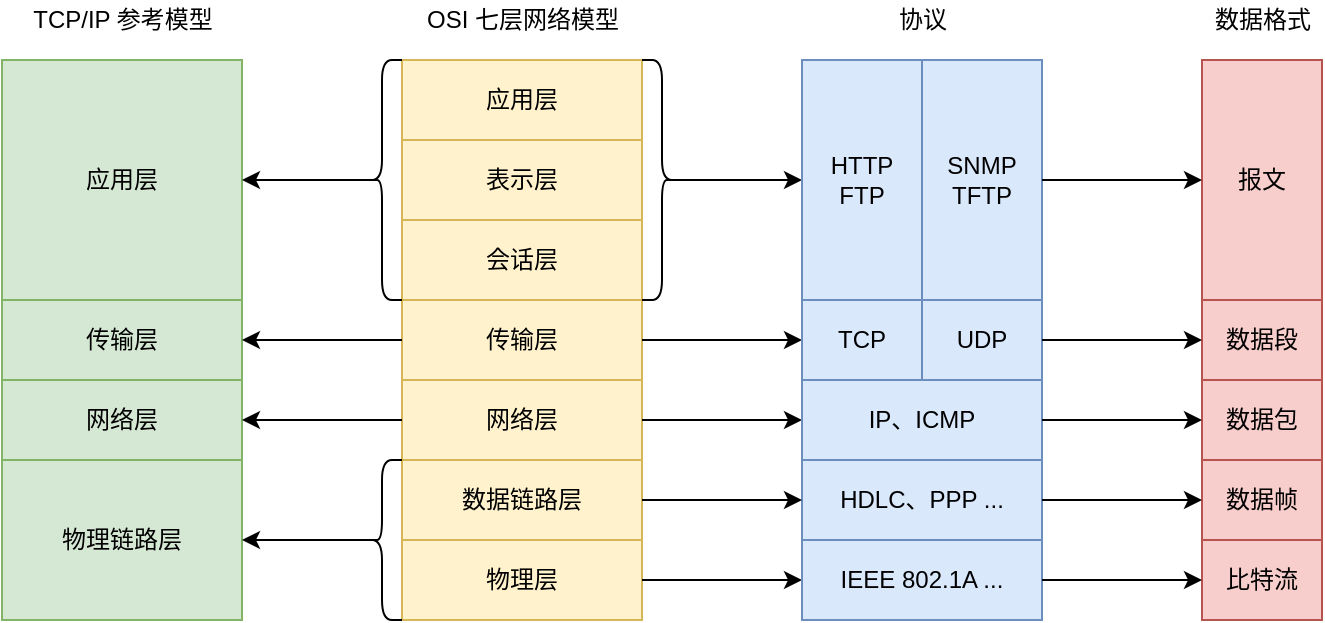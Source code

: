 <mxfile version="14.9.0" type="device"><diagram id="RXMxRGYJJL3W3shrAFnF" name="Page-1"><mxGraphModel dx="946" dy="557" grid="1" gridSize="10" guides="1" tooltips="1" connect="1" arrows="1" fold="1" page="1" pageScale="1" pageWidth="850" pageHeight="1100" math="0" shadow="0"><root><mxCell id="0"/><mxCell id="1" parent="0"/><mxCell id="wfw3L9ou7V8AmidkM9Zh-1" value="应用层" style="rounded=0;whiteSpace=wrap;html=1;fillColor=#fff2cc;strokeColor=#d6b656;" vertex="1" parent="1"><mxGeometry x="240" y="280" width="120" height="40" as="geometry"/></mxCell><mxCell id="wfw3L9ou7V8AmidkM9Zh-2" value="OSI 七层网络模型" style="text;html=1;align=center;verticalAlign=middle;resizable=0;points=[];autosize=1;" vertex="1" parent="1"><mxGeometry x="245" y="250" width="110" height="20" as="geometry"/></mxCell><mxCell id="wfw3L9ou7V8AmidkM9Zh-3" value="表示层" style="rounded=0;whiteSpace=wrap;html=1;fillColor=#fff2cc;strokeColor=#d6b656;" vertex="1" parent="1"><mxGeometry x="240" y="320" width="120" height="40" as="geometry"/></mxCell><mxCell id="wfw3L9ou7V8AmidkM9Zh-4" value="数据链路层" style="rounded=0;whiteSpace=wrap;html=1;fillColor=#fff2cc;strokeColor=#d6b656;" vertex="1" parent="1"><mxGeometry x="240" y="480" width="120" height="40" as="geometry"/></mxCell><mxCell id="wfw3L9ou7V8AmidkM9Zh-5" value="网络层" style="rounded=0;whiteSpace=wrap;html=1;fillColor=#fff2cc;strokeColor=#d6b656;" vertex="1" parent="1"><mxGeometry x="240" y="440" width="120" height="40" as="geometry"/></mxCell><mxCell id="wfw3L9ou7V8AmidkM9Zh-6" value="传输层" style="rounded=0;whiteSpace=wrap;html=1;fillColor=#fff2cc;strokeColor=#d6b656;" vertex="1" parent="1"><mxGeometry x="240" y="400" width="120" height="40" as="geometry"/></mxCell><mxCell id="wfw3L9ou7V8AmidkM9Zh-7" value="会话层" style="rounded=0;whiteSpace=wrap;html=1;fillColor=#fff2cc;strokeColor=#d6b656;" vertex="1" parent="1"><mxGeometry x="240" y="360" width="120" height="40" as="geometry"/></mxCell><mxCell id="wfw3L9ou7V8AmidkM9Zh-8" value="物理层" style="rounded=0;whiteSpace=wrap;html=1;fillColor=#fff2cc;strokeColor=#d6b656;" vertex="1" parent="1"><mxGeometry x="240" y="520" width="120" height="40" as="geometry"/></mxCell><mxCell id="wfw3L9ou7V8AmidkM9Zh-9" value="应用层" style="rounded=0;whiteSpace=wrap;html=1;fillColor=#d5e8d4;strokeColor=#82b366;" vertex="1" parent="1"><mxGeometry x="40" y="280" width="120" height="120" as="geometry"/></mxCell><mxCell id="wfw3L9ou7V8AmidkM9Zh-10" value="传输层" style="rounded=0;whiteSpace=wrap;html=1;fillColor=#d5e8d4;strokeColor=#82b366;" vertex="1" parent="1"><mxGeometry x="40" y="400" width="120" height="40" as="geometry"/></mxCell><mxCell id="wfw3L9ou7V8AmidkM9Zh-11" value="物理链路层" style="rounded=0;whiteSpace=wrap;html=1;fillColor=#d5e8d4;strokeColor=#82b366;" vertex="1" parent="1"><mxGeometry x="40" y="480" width="120" height="80" as="geometry"/></mxCell><mxCell id="wfw3L9ou7V8AmidkM9Zh-12" value="网络层" style="rounded=0;whiteSpace=wrap;html=1;fillColor=#d5e8d4;strokeColor=#82b366;" vertex="1" parent="1"><mxGeometry x="40" y="440" width="120" height="40" as="geometry"/></mxCell><mxCell id="wfw3L9ou7V8AmidkM9Zh-13" value="" style="shape=curlyBracket;whiteSpace=wrap;html=1;rounded=1;flipH=1;fillColor=#fff2cc;" vertex="1" parent="1"><mxGeometry x="360" y="280" width="20" height="120" as="geometry"/></mxCell><mxCell id="wfw3L9ou7V8AmidkM9Zh-14" value="" style="endArrow=classic;html=1;exitX=0.1;exitY=0.5;exitDx=0;exitDy=0;exitPerimeter=0;entryX=0;entryY=0.5;entryDx=0;entryDy=0;" edge="1" parent="1" source="wfw3L9ou7V8AmidkM9Zh-13" target="wfw3L9ou7V8AmidkM9Zh-20"><mxGeometry width="50" height="50" relative="1" as="geometry"><mxPoint x="400" y="370" as="sourcePoint"/><mxPoint x="420" y="340" as="targetPoint"/></mxGeometry></mxCell><mxCell id="wfw3L9ou7V8AmidkM9Zh-15" value="" style="endArrow=classic;html=1;exitX=1;exitY=0.5;exitDx=0;exitDy=0;entryX=0;entryY=0.5;entryDx=0;entryDy=0;" edge="1" parent="1" source="wfw3L9ou7V8AmidkM9Zh-6" target="wfw3L9ou7V8AmidkM9Zh-21"><mxGeometry width="50" height="50" relative="1" as="geometry"><mxPoint x="390" y="450" as="sourcePoint"/><mxPoint x="420" y="420" as="targetPoint"/></mxGeometry></mxCell><mxCell id="wfw3L9ou7V8AmidkM9Zh-16" value="" style="endArrow=classic;html=1;exitX=1;exitY=0.5;exitDx=0;exitDy=0;entryX=0;entryY=0.5;entryDx=0;entryDy=0;" edge="1" parent="1" source="wfw3L9ou7V8AmidkM9Zh-5" target="wfw3L9ou7V8AmidkM9Zh-23"><mxGeometry width="50" height="50" relative="1" as="geometry"><mxPoint x="400" y="490" as="sourcePoint"/><mxPoint x="410" y="460" as="targetPoint"/></mxGeometry></mxCell><mxCell id="wfw3L9ou7V8AmidkM9Zh-17" value="" style="shape=curlyBracket;whiteSpace=wrap;html=1;rounded=1;flipH=1;fillColor=#fff2cc;direction=west;" vertex="1" parent="1"><mxGeometry x="220" y="480" width="20" height="80" as="geometry"/></mxCell><mxCell id="wfw3L9ou7V8AmidkM9Zh-18" value="" style="endArrow=classic;html=1;exitX=0.1;exitY=0.5;exitDx=0;exitDy=0;exitPerimeter=0;entryX=1;entryY=0.5;entryDx=0;entryDy=0;" edge="1" parent="1" source="wfw3L9ou7V8AmidkM9Zh-17" target="wfw3L9ou7V8AmidkM9Zh-11"><mxGeometry width="50" height="50" relative="1" as="geometry"><mxPoint x="400" y="560" as="sourcePoint"/><mxPoint x="420" y="520" as="targetPoint"/></mxGeometry></mxCell><mxCell id="wfw3L9ou7V8AmidkM9Zh-19" value="TCP/IP 参考模型" style="text;html=1;align=center;verticalAlign=middle;resizable=0;points=[];autosize=1;strokeColor=none;" vertex="1" parent="1"><mxGeometry x="45" y="250" width="110" height="20" as="geometry"/></mxCell><mxCell id="wfw3L9ou7V8AmidkM9Zh-20" value="HTTP&lt;br&gt;FTP" style="rounded=0;whiteSpace=wrap;html=1;fillColor=#dae8fc;strokeColor=#6c8ebf;" vertex="1" parent="1"><mxGeometry x="440" y="280" width="60" height="120" as="geometry"/></mxCell><mxCell id="wfw3L9ou7V8AmidkM9Zh-21" value="TCP" style="rounded=0;whiteSpace=wrap;html=1;fillColor=#dae8fc;strokeColor=#6c8ebf;" vertex="1" parent="1"><mxGeometry x="440" y="400" width="60" height="40" as="geometry"/></mxCell><mxCell id="wfw3L9ou7V8AmidkM9Zh-22" value="HDLC、PPP ..." style="rounded=0;whiteSpace=wrap;html=1;fillColor=#dae8fc;strokeColor=#6c8ebf;" vertex="1" parent="1"><mxGeometry x="440" y="480" width="120" height="40" as="geometry"/></mxCell><mxCell id="wfw3L9ou7V8AmidkM9Zh-23" value="IP、ICMP" style="rounded=0;whiteSpace=wrap;html=1;fillColor=#dae8fc;strokeColor=#6c8ebf;" vertex="1" parent="1"><mxGeometry x="440" y="440" width="120" height="40" as="geometry"/></mxCell><mxCell id="wfw3L9ou7V8AmidkM9Zh-24" value="SNMP&lt;br&gt;TFTP" style="rounded=0;whiteSpace=wrap;html=1;fillColor=#dae8fc;strokeColor=#6c8ebf;" vertex="1" parent="1"><mxGeometry x="500" y="280" width="60" height="120" as="geometry"/></mxCell><mxCell id="wfw3L9ou7V8AmidkM9Zh-25" value="UDP" style="rounded=0;whiteSpace=wrap;html=1;fillColor=#dae8fc;strokeColor=#6c8ebf;" vertex="1" parent="1"><mxGeometry x="500" y="400" width="60" height="40" as="geometry"/></mxCell><mxCell id="wfw3L9ou7V8AmidkM9Zh-26" value="协议" style="text;html=1;align=center;verticalAlign=middle;resizable=0;points=[];autosize=1;strokeColor=none;" vertex="1" parent="1"><mxGeometry x="480" y="250" width="40" height="20" as="geometry"/></mxCell><mxCell id="wfw3L9ou7V8AmidkM9Zh-32" value="报文" style="rounded=0;whiteSpace=wrap;html=1;fillColor=#f8cecc;strokeColor=#b85450;" vertex="1" parent="1"><mxGeometry x="640" y="280" width="60" height="120" as="geometry"/></mxCell><mxCell id="wfw3L9ou7V8AmidkM9Zh-33" value="数据段" style="rounded=0;whiteSpace=wrap;html=1;fillColor=#f8cecc;strokeColor=#b85450;" vertex="1" parent="1"><mxGeometry x="640" y="400" width="60" height="40" as="geometry"/></mxCell><mxCell id="wfw3L9ou7V8AmidkM9Zh-35" value="数据包" style="rounded=0;whiteSpace=wrap;html=1;fillColor=#f8cecc;strokeColor=#b85450;" vertex="1" parent="1"><mxGeometry x="640" y="440" width="60" height="40" as="geometry"/></mxCell><mxCell id="wfw3L9ou7V8AmidkM9Zh-38" value="数据帧" style="rounded=0;whiteSpace=wrap;html=1;fillColor=#f8cecc;strokeColor=#b85450;" vertex="1" parent="1"><mxGeometry x="640" y="480" width="60" height="40" as="geometry"/></mxCell><mxCell id="wfw3L9ou7V8AmidkM9Zh-39" value="比特流" style="rounded=0;whiteSpace=wrap;html=1;fillColor=#f8cecc;strokeColor=#b85450;" vertex="1" parent="1"><mxGeometry x="640" y="520" width="60" height="40" as="geometry"/></mxCell><mxCell id="wfw3L9ou7V8AmidkM9Zh-40" value="" style="endArrow=classic;html=1;exitX=1;exitY=0.5;exitDx=0;exitDy=0;entryX=0;entryY=0.5;entryDx=0;entryDy=0;" edge="1" parent="1" source="wfw3L9ou7V8AmidkM9Zh-4" target="wfw3L9ou7V8AmidkM9Zh-22"><mxGeometry width="50" height="50" relative="1" as="geometry"><mxPoint x="440" y="520" as="sourcePoint"/><mxPoint x="450" y="490" as="targetPoint"/></mxGeometry></mxCell><mxCell id="wfw3L9ou7V8AmidkM9Zh-41" value="" style="endArrow=classic;html=1;exitX=1;exitY=0.5;exitDx=0;exitDy=0;entryX=0;entryY=0.5;entryDx=0;entryDy=0;" edge="1" parent="1" source="wfw3L9ou7V8AmidkM9Zh-8" target="wfw3L9ou7V8AmidkM9Zh-47"><mxGeometry width="50" height="50" relative="1" as="geometry"><mxPoint x="440" y="520" as="sourcePoint"/><mxPoint x="480" y="540" as="targetPoint"/></mxGeometry></mxCell><mxCell id="wfw3L9ou7V8AmidkM9Zh-42" value="" style="endArrow=classic;html=1;exitX=0;exitY=0.5;exitDx=0;exitDy=0;entryX=1;entryY=0.5;entryDx=0;entryDy=0;" edge="1" parent="1" source="wfw3L9ou7V8AmidkM9Zh-5" target="wfw3L9ou7V8AmidkM9Zh-12"><mxGeometry width="50" height="50" relative="1" as="geometry"><mxPoint x="440" y="520" as="sourcePoint"/><mxPoint x="180" y="460" as="targetPoint"/></mxGeometry></mxCell><mxCell id="wfw3L9ou7V8AmidkM9Zh-43" value="" style="endArrow=classic;html=1;exitX=0;exitY=0.5;exitDx=0;exitDy=0;entryX=1;entryY=0.5;entryDx=0;entryDy=0;" edge="1" parent="1" source="wfw3L9ou7V8AmidkM9Zh-6" target="wfw3L9ou7V8AmidkM9Zh-10"><mxGeometry width="50" height="50" relative="1" as="geometry"><mxPoint x="440" y="520" as="sourcePoint"/><mxPoint x="180" y="420" as="targetPoint"/></mxGeometry></mxCell><mxCell id="wfw3L9ou7V8AmidkM9Zh-44" value="" style="shape=curlyBracket;whiteSpace=wrap;html=1;rounded=1;" vertex="1" parent="1"><mxGeometry x="220" y="280" width="20" height="120" as="geometry"/></mxCell><mxCell id="wfw3L9ou7V8AmidkM9Zh-45" value="" style="endArrow=classic;html=1;exitX=0.1;exitY=0.5;exitDx=0;exitDy=0;exitPerimeter=0;entryX=1;entryY=0.5;entryDx=0;entryDy=0;" edge="1" parent="1" source="wfw3L9ou7V8AmidkM9Zh-44" target="wfw3L9ou7V8AmidkM9Zh-9"><mxGeometry width="50" height="50" relative="1" as="geometry"><mxPoint x="440" y="520" as="sourcePoint"/><mxPoint x="180" y="340" as="targetPoint"/></mxGeometry></mxCell><mxCell id="wfw3L9ou7V8AmidkM9Zh-46" value="数据格式" style="text;html=1;align=center;verticalAlign=middle;resizable=0;points=[];autosize=1;strokeColor=none;" vertex="1" parent="1"><mxGeometry x="640" y="250" width="60" height="20" as="geometry"/></mxCell><mxCell id="wfw3L9ou7V8AmidkM9Zh-47" value="IEEE 802.1A ..." style="rounded=0;whiteSpace=wrap;html=1;fillColor=#dae8fc;strokeColor=#6c8ebf;" vertex="1" parent="1"><mxGeometry x="440" y="520" width="120" height="40" as="geometry"/></mxCell><mxCell id="wfw3L9ou7V8AmidkM9Zh-49" value="" style="endArrow=classic;html=1;exitX=1;exitY=0.5;exitDx=0;exitDy=0;entryX=0;entryY=0.5;entryDx=0;entryDy=0;" edge="1" parent="1" source="wfw3L9ou7V8AmidkM9Zh-24" target="wfw3L9ou7V8AmidkM9Zh-32"><mxGeometry width="50" height="50" relative="1" as="geometry"><mxPoint x="470" y="470" as="sourcePoint"/><mxPoint x="520" y="420" as="targetPoint"/></mxGeometry></mxCell><mxCell id="wfw3L9ou7V8AmidkM9Zh-50" value="" style="endArrow=classic;html=1;exitX=1;exitY=0.5;exitDx=0;exitDy=0;entryX=0;entryY=0.5;entryDx=0;entryDy=0;" edge="1" parent="1" source="wfw3L9ou7V8AmidkM9Zh-25" target="wfw3L9ou7V8AmidkM9Zh-33"><mxGeometry width="50" height="50" relative="1" as="geometry"><mxPoint x="570" y="350" as="sourcePoint"/><mxPoint x="650" y="350" as="targetPoint"/></mxGeometry></mxCell><mxCell id="wfw3L9ou7V8AmidkM9Zh-51" value="" style="endArrow=classic;html=1;exitX=1;exitY=0.5;exitDx=0;exitDy=0;entryX=0;entryY=0.5;entryDx=0;entryDy=0;" edge="1" parent="1" source="wfw3L9ou7V8AmidkM9Zh-23" target="wfw3L9ou7V8AmidkM9Zh-35"><mxGeometry width="50" height="50" relative="1" as="geometry"><mxPoint x="580" y="360" as="sourcePoint"/><mxPoint x="660" y="360" as="targetPoint"/></mxGeometry></mxCell><mxCell id="wfw3L9ou7V8AmidkM9Zh-52" value="" style="endArrow=classic;html=1;exitX=1;exitY=0.5;exitDx=0;exitDy=0;entryX=0;entryY=0.5;entryDx=0;entryDy=0;" edge="1" parent="1" source="wfw3L9ou7V8AmidkM9Zh-22" target="wfw3L9ou7V8AmidkM9Zh-38"><mxGeometry width="50" height="50" relative="1" as="geometry"><mxPoint x="590" y="370" as="sourcePoint"/><mxPoint x="670" y="370" as="targetPoint"/></mxGeometry></mxCell><mxCell id="wfw3L9ou7V8AmidkM9Zh-53" value="" style="endArrow=classic;html=1;exitX=1;exitY=0.5;exitDx=0;exitDy=0;entryX=0;entryY=0.5;entryDx=0;entryDy=0;" edge="1" parent="1" source="wfw3L9ou7V8AmidkM9Zh-47" target="wfw3L9ou7V8AmidkM9Zh-39"><mxGeometry width="50" height="50" relative="1" as="geometry"><mxPoint x="600" y="380" as="sourcePoint"/><mxPoint x="680" y="380" as="targetPoint"/></mxGeometry></mxCell></root></mxGraphModel></diagram></mxfile>